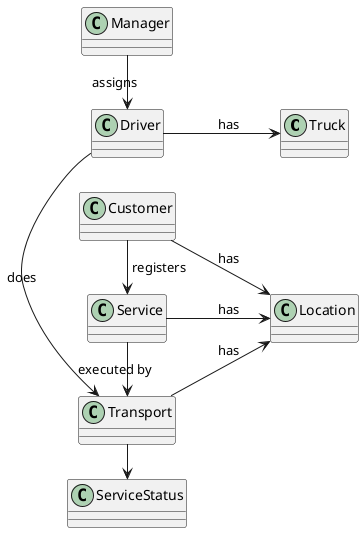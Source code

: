 @startuml md

left to right direction
class "Truck" as truck
class "Driver" as driver
class "Manager" as manager
class "Service" as service
class "Customer" as client
class "Transport" as transport
class "Location" as location
class "ServiceStatus" as serviceStatus

driver --> truck : "has"
manager -> driver : "assigns"
driver -> transport : "does"
transport -> serviceStatus
transport --> location : "has"
service --> location : "has"
client -> service : "                          registers"
client -> location : "has"
service -> transport : "executed by"

@enduml